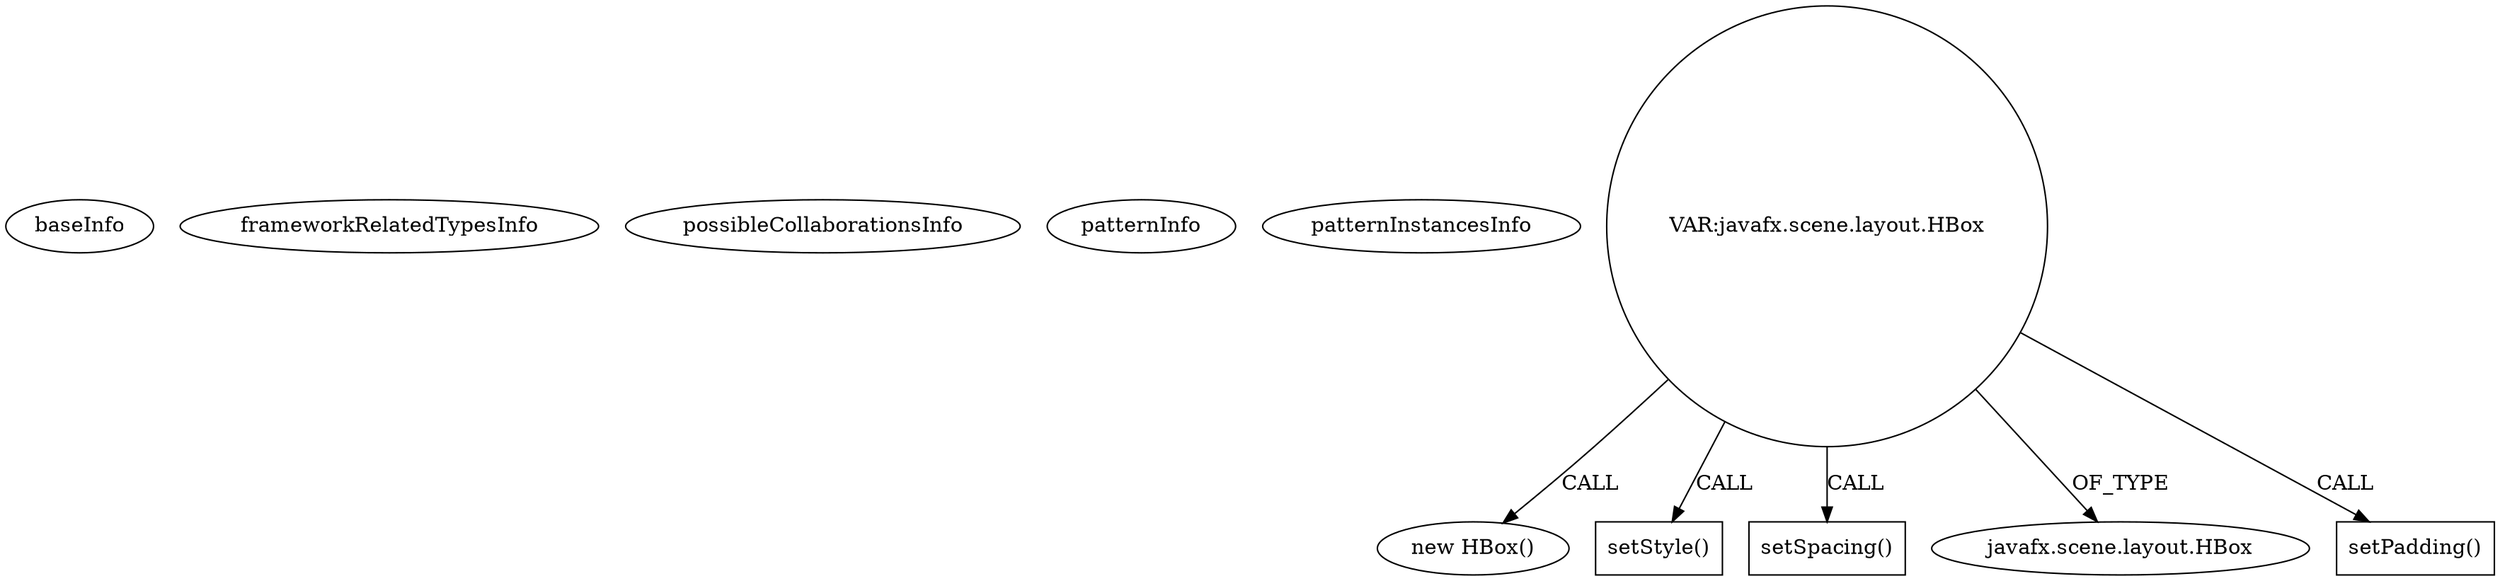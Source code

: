 digraph {
baseInfo[graphId=579,category="pattern",isAnonymous=false,possibleRelation=false]
frameworkRelatedTypesInfo[]
possibleCollaborationsInfo[]
patternInfo[frequency=2.0,patternRootClient=null]
patternInstancesInfo[0="srikarr-Woot~/srikarr-Woot/Woot-master/src/Woot.java~Woot~4256",1="regisik-Fishkers~/regisik-Fishkers/Fishkers-master/src/com/reslinski/zbigniew/fishkers/views/FishkersApp.java~FishkersApp~4019"]
151[label="new HBox()",vertexType="CONSTRUCTOR_CALL",isFrameworkType=false]
152[label="VAR:javafx.scene.layout.HBox",vertexType="VARIABLE_EXPRESION",isFrameworkType=false,shape=circle]
162[label="setStyle()",vertexType="INSIDE_CALL",isFrameworkType=false,shape=box]
160[label="setSpacing()",vertexType="INSIDE_CALL",isFrameworkType=false,shape=box]
28[label="javafx.scene.layout.HBox",vertexType="FRAMEWORK_CLASS_TYPE",isFrameworkType=false]
155[label="setPadding()",vertexType="INSIDE_CALL",isFrameworkType=false,shape=box]
152->151[label="CALL"]
152->162[label="CALL"]
152->28[label="OF_TYPE"]
152->155[label="CALL"]
152->160[label="CALL"]
}
